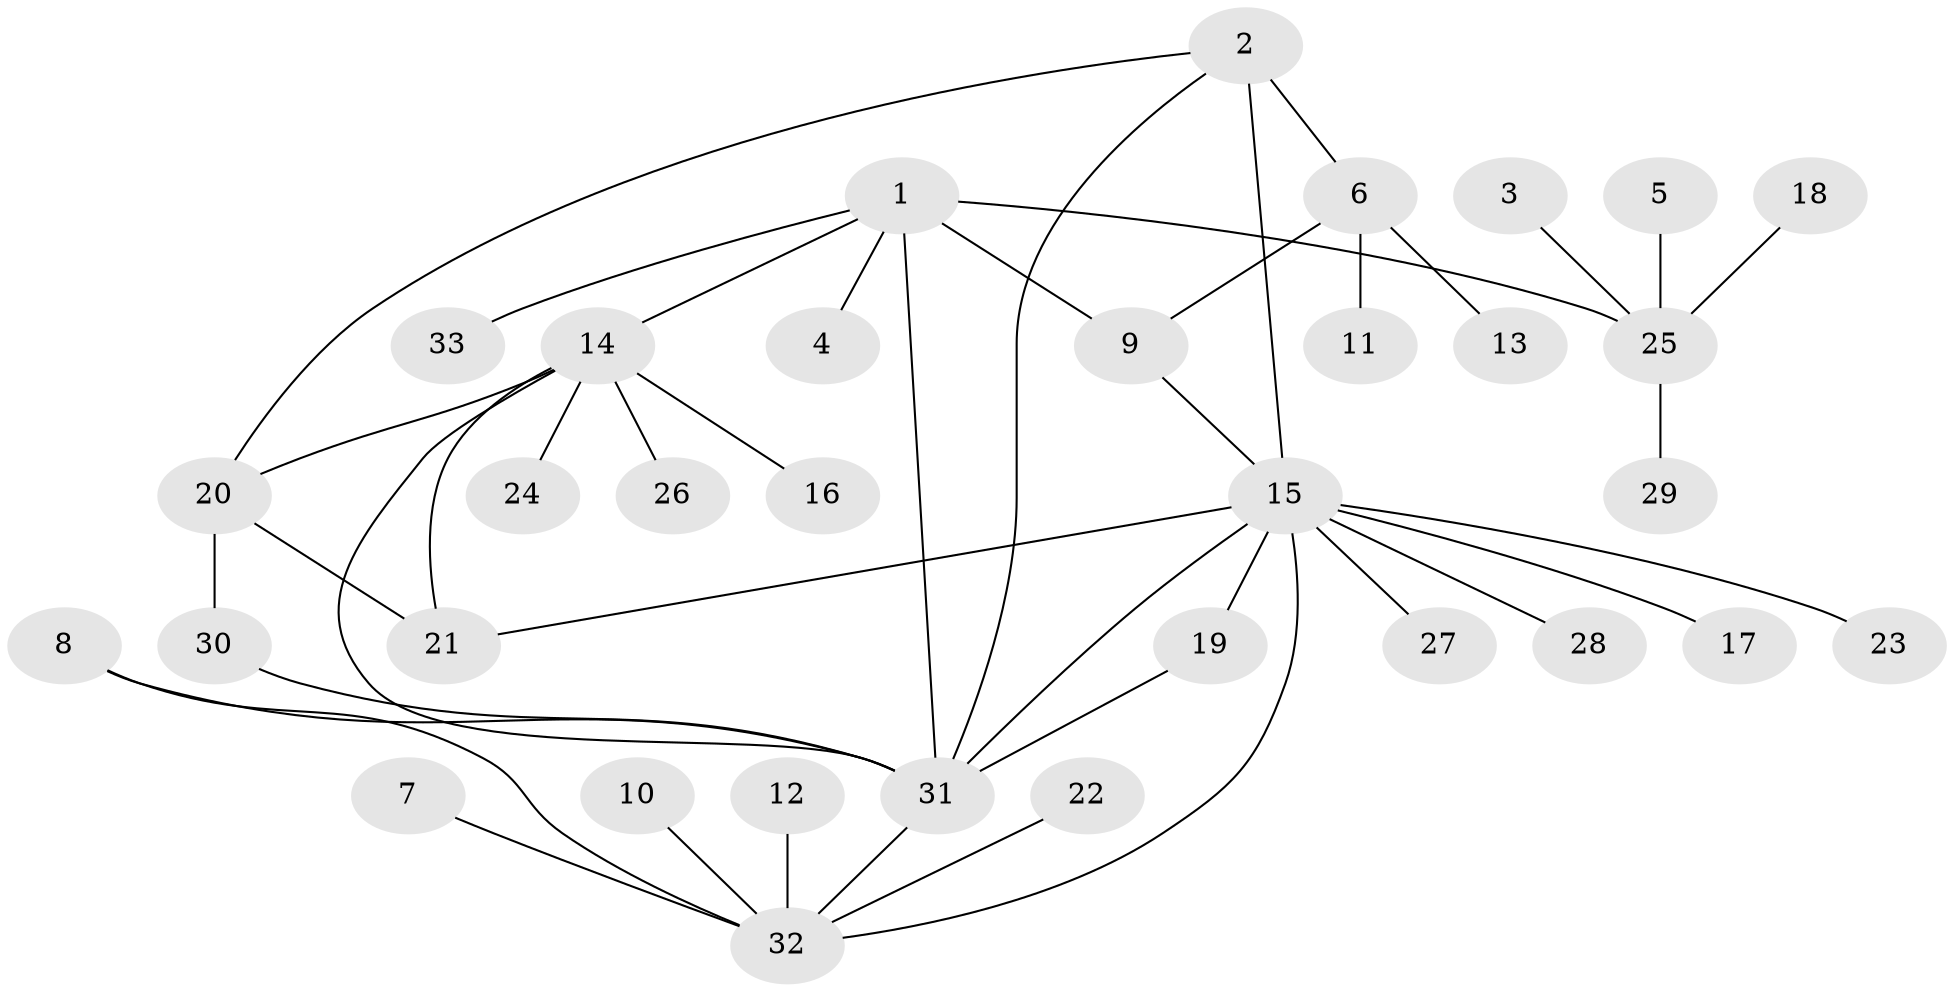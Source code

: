 // original degree distribution, {4: 0.06060606060606061, 5: 0.045454545454545456, 3: 0.13636363636363635, 8: 0.030303030303030304, 9: 0.015151515151515152, 6: 0.06060606060606061, 1: 0.5303030303030303, 2: 0.12121212121212122}
// Generated by graph-tools (version 1.1) at 2025/50/03/09/25 03:50:38]
// undirected, 33 vertices, 43 edges
graph export_dot {
graph [start="1"]
  node [color=gray90,style=filled];
  1;
  2;
  3;
  4;
  5;
  6;
  7;
  8;
  9;
  10;
  11;
  12;
  13;
  14;
  15;
  16;
  17;
  18;
  19;
  20;
  21;
  22;
  23;
  24;
  25;
  26;
  27;
  28;
  29;
  30;
  31;
  32;
  33;
  1 -- 4 [weight=1.0];
  1 -- 9 [weight=2.0];
  1 -- 14 [weight=1.0];
  1 -- 25 [weight=1.0];
  1 -- 31 [weight=1.0];
  1 -- 33 [weight=1.0];
  2 -- 6 [weight=2.0];
  2 -- 15 [weight=1.0];
  2 -- 20 [weight=1.0];
  2 -- 31 [weight=1.0];
  3 -- 25 [weight=1.0];
  5 -- 25 [weight=1.0];
  6 -- 9 [weight=1.0];
  6 -- 11 [weight=1.0];
  6 -- 13 [weight=1.0];
  7 -- 32 [weight=1.0];
  8 -- 31 [weight=1.0];
  8 -- 32 [weight=1.0];
  9 -- 15 [weight=1.0];
  10 -- 32 [weight=1.0];
  12 -- 32 [weight=1.0];
  14 -- 16 [weight=1.0];
  14 -- 20 [weight=1.0];
  14 -- 21 [weight=1.0];
  14 -- 24 [weight=1.0];
  14 -- 26 [weight=1.0];
  14 -- 31 [weight=1.0];
  15 -- 17 [weight=1.0];
  15 -- 19 [weight=1.0];
  15 -- 21 [weight=1.0];
  15 -- 23 [weight=1.0];
  15 -- 27 [weight=1.0];
  15 -- 28 [weight=1.0];
  15 -- 31 [weight=1.0];
  15 -- 32 [weight=1.0];
  18 -- 25 [weight=1.0];
  19 -- 31 [weight=1.0];
  20 -- 21 [weight=1.0];
  20 -- 30 [weight=1.0];
  22 -- 32 [weight=1.0];
  25 -- 29 [weight=1.0];
  30 -- 31 [weight=1.0];
  31 -- 32 [weight=1.0];
}
